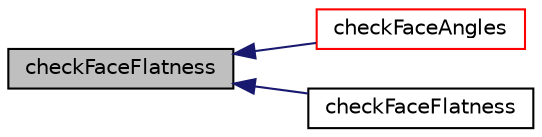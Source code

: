 digraph "checkFaceFlatness"
{
  bgcolor="transparent";
  edge [fontname="Helvetica",fontsize="10",labelfontname="Helvetica",labelfontsize="10"];
  node [fontname="Helvetica",fontsize="10",shape=record];
  rankdir="LR";
  Node12764 [label="checkFaceFlatness",height=0.2,width=0.4,color="black", fillcolor="grey75", style="filled", fontcolor="black"];
  Node12764 -> Node12765 [dir="back",color="midnightblue",fontsize="10",style="solid",fontname="Helvetica"];
  Node12765 [label="checkFaceAngles",height=0.2,width=0.4,color="red",URL="$a28685.html#a7c84c2f5ca3ec2f1703f5b19adec5096",tooltip="Check face angles. "];
  Node12764 -> Node12834 [dir="back",color="midnightblue",fontsize="10",style="solid",fontname="Helvetica"];
  Node12834 [label="checkFaceFlatness",height=0.2,width=0.4,color="black",URL="$a28685.html#ae1b82606a0fe9e06505fe3bcf128df52",tooltip="Check face warpage: decompose face and check ratio between. "];
}
